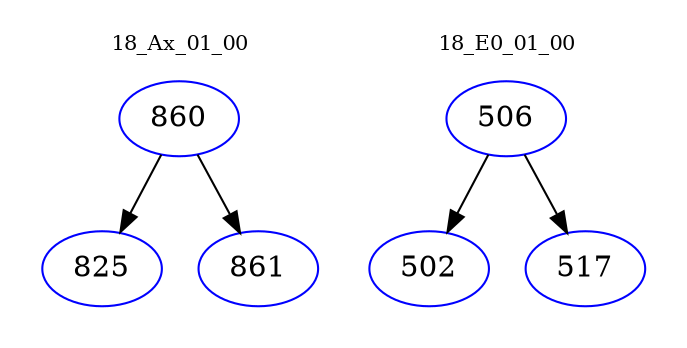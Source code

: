 digraph{
subgraph cluster_0 {
color = white
label = "18_Ax_01_00";
fontsize=10;
T0_860 [label="860", color="blue"]
T0_860 -> T0_825 [color="black"]
T0_825 [label="825", color="blue"]
T0_860 -> T0_861 [color="black"]
T0_861 [label="861", color="blue"]
}
subgraph cluster_1 {
color = white
label = "18_E0_01_00";
fontsize=10;
T1_506 [label="506", color="blue"]
T1_506 -> T1_502 [color="black"]
T1_502 [label="502", color="blue"]
T1_506 -> T1_517 [color="black"]
T1_517 [label="517", color="blue"]
}
}
